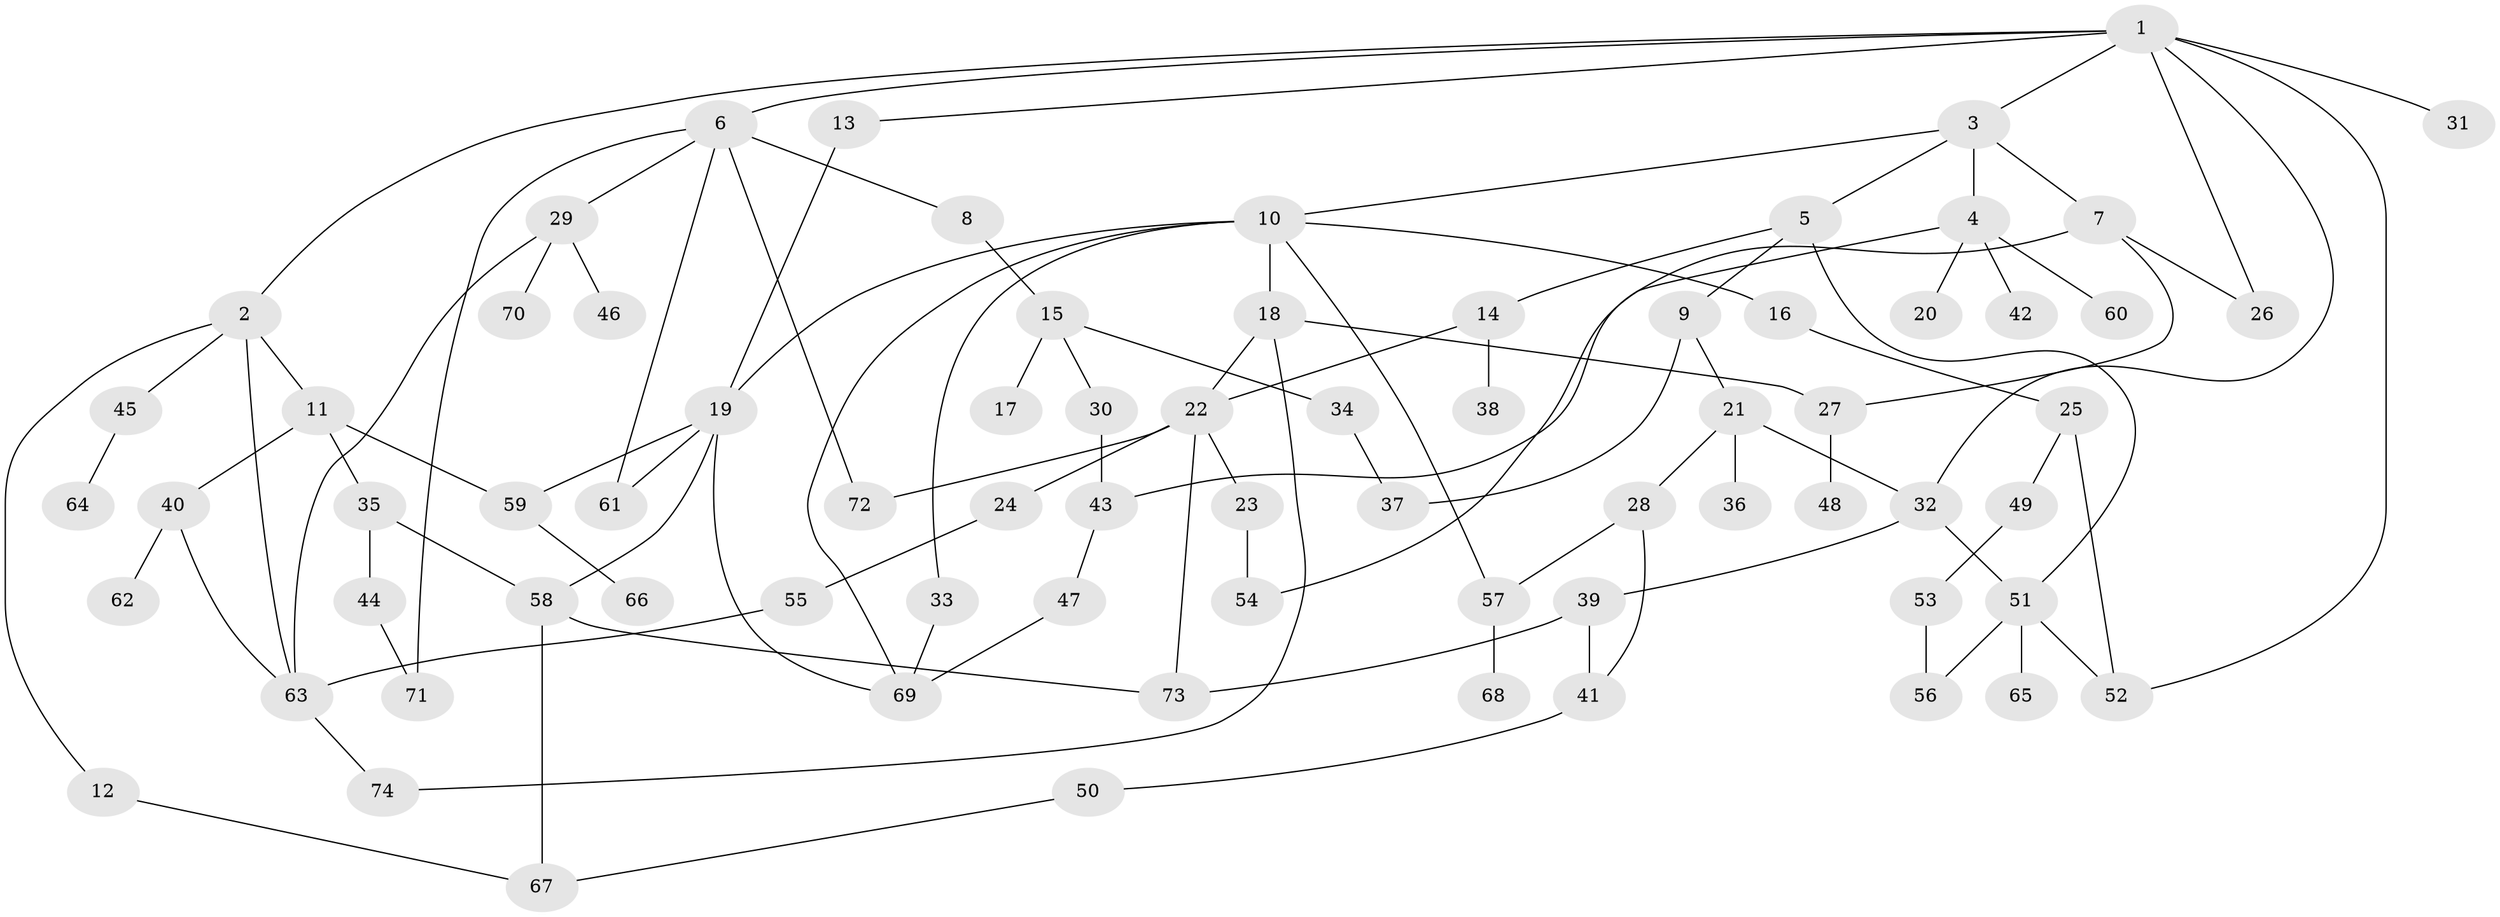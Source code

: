 // Generated by graph-tools (version 1.1) at 2025/13/03/09/25 04:13:37]
// undirected, 74 vertices, 103 edges
graph export_dot {
graph [start="1"]
  node [color=gray90,style=filled];
  1;
  2;
  3;
  4;
  5;
  6;
  7;
  8;
  9;
  10;
  11;
  12;
  13;
  14;
  15;
  16;
  17;
  18;
  19;
  20;
  21;
  22;
  23;
  24;
  25;
  26;
  27;
  28;
  29;
  30;
  31;
  32;
  33;
  34;
  35;
  36;
  37;
  38;
  39;
  40;
  41;
  42;
  43;
  44;
  45;
  46;
  47;
  48;
  49;
  50;
  51;
  52;
  53;
  54;
  55;
  56;
  57;
  58;
  59;
  60;
  61;
  62;
  63;
  64;
  65;
  66;
  67;
  68;
  69;
  70;
  71;
  72;
  73;
  74;
  1 -- 2;
  1 -- 3;
  1 -- 6;
  1 -- 13;
  1 -- 31;
  1 -- 52;
  1 -- 32;
  1 -- 26;
  2 -- 11;
  2 -- 12;
  2 -- 45;
  2 -- 63;
  3 -- 4;
  3 -- 5;
  3 -- 7;
  3 -- 10;
  4 -- 20;
  4 -- 42;
  4 -- 60;
  4 -- 54;
  5 -- 9;
  5 -- 14;
  5 -- 51;
  6 -- 8;
  6 -- 29;
  6 -- 72;
  6 -- 71;
  6 -- 61;
  7 -- 26;
  7 -- 27;
  7 -- 43;
  8 -- 15;
  9 -- 21;
  9 -- 37;
  10 -- 16;
  10 -- 18;
  10 -- 19;
  10 -- 33;
  10 -- 69;
  10 -- 57;
  11 -- 35;
  11 -- 40;
  11 -- 59;
  12 -- 67;
  13 -- 19;
  14 -- 38;
  14 -- 22;
  15 -- 17;
  15 -- 30;
  15 -- 34;
  16 -- 25;
  18 -- 22;
  18 -- 74;
  18 -- 27;
  19 -- 58;
  19 -- 59;
  19 -- 61;
  19 -- 69;
  21 -- 28;
  21 -- 32;
  21 -- 36;
  22 -- 23;
  22 -- 24;
  22 -- 73;
  22 -- 72;
  23 -- 54;
  24 -- 55;
  25 -- 49;
  25 -- 52;
  27 -- 48;
  28 -- 57;
  28 -- 41;
  29 -- 46;
  29 -- 63;
  29 -- 70;
  30 -- 43;
  32 -- 39;
  32 -- 51;
  33 -- 69;
  34 -- 37;
  35 -- 44;
  35 -- 58;
  39 -- 41;
  39 -- 73;
  40 -- 62;
  40 -- 63;
  41 -- 50;
  43 -- 47;
  44 -- 71;
  45 -- 64;
  47 -- 69;
  49 -- 53;
  50 -- 67;
  51 -- 65;
  51 -- 52;
  51 -- 56;
  53 -- 56;
  55 -- 63;
  57 -- 68;
  58 -- 67;
  58 -- 73;
  59 -- 66;
  63 -- 74;
}
